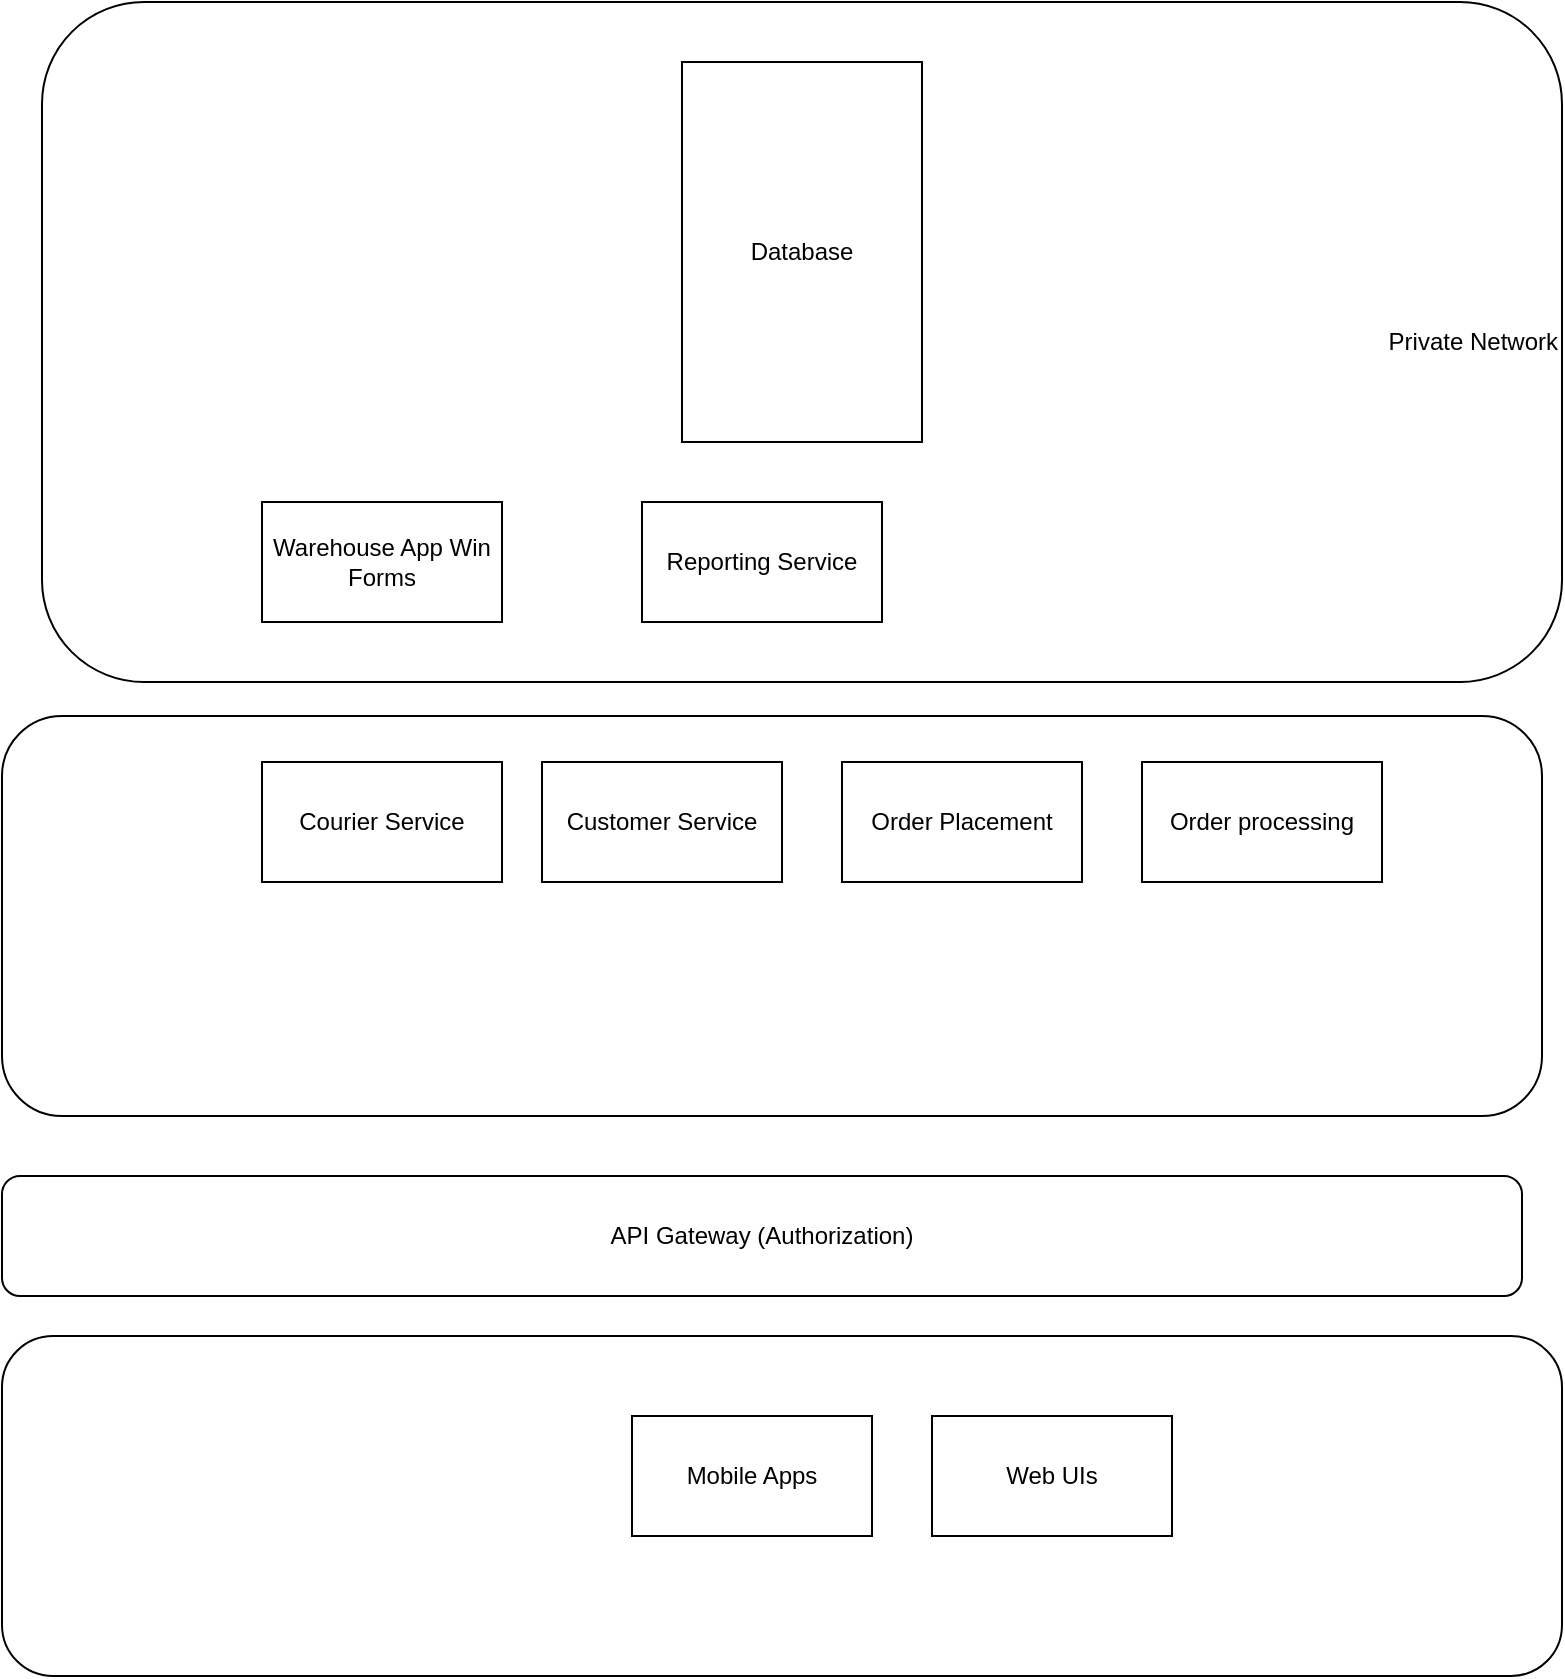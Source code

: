 <mxfile version="20.4.1" type="github">
  <diagram id="uhMSqS9C0jqgO5NpFfLt" name="Page-1">
    <mxGraphModel dx="1038" dy="489" grid="1" gridSize="10" guides="1" tooltips="1" connect="1" arrows="1" fold="1" page="1" pageScale="1" pageWidth="850" pageHeight="1100" math="0" shadow="0">
      <root>
        <mxCell id="0" />
        <mxCell id="1" parent="0" />
        <mxCell id="fWD_8ChIjUKBFCSAX9jQ-1" value="Database" style="rounded=0;whiteSpace=wrap;html=1;" vertex="1" parent="1">
          <mxGeometry x="360" y="60" width="120" height="190" as="geometry" />
        </mxCell>
        <mxCell id="fWD_8ChIjUKBFCSAX9jQ-2" value="Warehouse App Win Forms" style="rounded=0;whiteSpace=wrap;html=1;" vertex="1" parent="1">
          <mxGeometry x="150" y="280" width="120" height="60" as="geometry" />
        </mxCell>
        <mxCell id="fWD_8ChIjUKBFCSAX9jQ-3" value="Reporting Service" style="rounded=0;whiteSpace=wrap;html=1;" vertex="1" parent="1">
          <mxGeometry x="340" y="280" width="120" height="60" as="geometry" />
        </mxCell>
        <mxCell id="fWD_8ChIjUKBFCSAX9jQ-4" value="Private Network" style="rounded=1;whiteSpace=wrap;html=1;fillColor=none;align=right;" vertex="1" parent="1">
          <mxGeometry x="40" y="30" width="760" height="340" as="geometry" />
        </mxCell>
        <mxCell id="fWD_8ChIjUKBFCSAX9jQ-5" value="" style="rounded=1;whiteSpace=wrap;html=1;fillColor=none;" vertex="1" parent="1">
          <mxGeometry x="20" y="387" width="770" height="200" as="geometry" />
        </mxCell>
        <mxCell id="fWD_8ChIjUKBFCSAX9jQ-6" value="a" style="rounded=1;whiteSpace=wrap;html=1;fillColor=none;" vertex="1" parent="1">
          <mxGeometry x="20" y="697" width="780" height="170" as="geometry" />
        </mxCell>
        <mxCell id="fWD_8ChIjUKBFCSAX9jQ-8" value="Mobile Apps" style="rounded=0;whiteSpace=wrap;html=1;" vertex="1" parent="1">
          <mxGeometry x="335" y="737" width="120" height="60" as="geometry" />
        </mxCell>
        <mxCell id="fWD_8ChIjUKBFCSAX9jQ-9" value="Web UIs" style="rounded=0;whiteSpace=wrap;html=1;" vertex="1" parent="1">
          <mxGeometry x="485" y="737" width="120" height="60" as="geometry" />
        </mxCell>
        <mxCell id="fWD_8ChIjUKBFCSAX9jQ-10" value="API Gateway (Authorization)" style="rounded=1;whiteSpace=wrap;html=1;" vertex="1" parent="1">
          <mxGeometry x="20" y="617" width="760" height="60" as="geometry" />
        </mxCell>
        <mxCell id="fWD_8ChIjUKBFCSAX9jQ-11" value="Courier Service" style="rounded=0;whiteSpace=wrap;html=1;fillColor=default;" vertex="1" parent="1">
          <mxGeometry x="150" y="410" width="120" height="60" as="geometry" />
        </mxCell>
        <mxCell id="fWD_8ChIjUKBFCSAX9jQ-12" value="Customer Service" style="rounded=0;whiteSpace=wrap;html=1;fillColor=default;" vertex="1" parent="1">
          <mxGeometry x="290" y="410" width="120" height="60" as="geometry" />
        </mxCell>
        <mxCell id="fWD_8ChIjUKBFCSAX9jQ-13" value="Order Placement" style="rounded=0;whiteSpace=wrap;html=1;fillColor=default;" vertex="1" parent="1">
          <mxGeometry x="440" y="410" width="120" height="60" as="geometry" />
        </mxCell>
        <mxCell id="fWD_8ChIjUKBFCSAX9jQ-14" value="Order processing" style="rounded=0;whiteSpace=wrap;html=1;fillColor=default;" vertex="1" parent="1">
          <mxGeometry x="590" y="410" width="120" height="60" as="geometry" />
        </mxCell>
      </root>
    </mxGraphModel>
  </diagram>
</mxfile>
